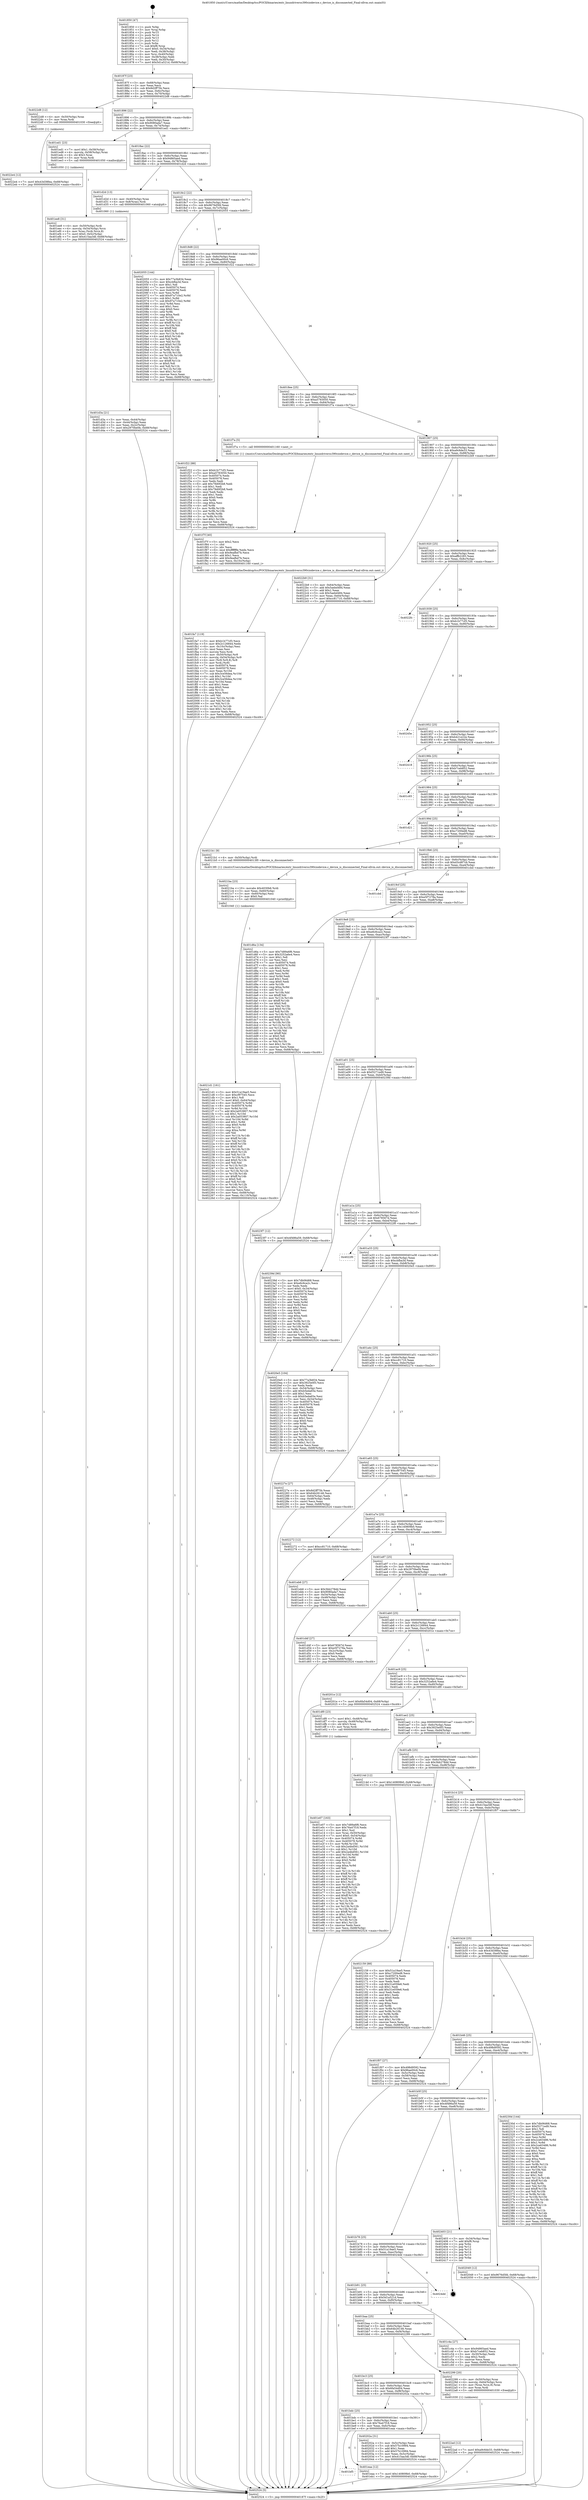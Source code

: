 digraph "0x401850" {
  label = "0x401850 (/mnt/c/Users/mathe/Desktop/tcc/POCII/binaries/extr_linuxdriverss390ciodevice.c_device_is_disconnected_Final-ollvm.out::main(0))"
  labelloc = "t"
  node[shape=record]

  Entry [label="",width=0.3,height=0.3,shape=circle,fillcolor=black,style=filled]
  "0x40187f" [label="{
     0x40187f [23]\l
     | [instrs]\l
     &nbsp;&nbsp;0x40187f \<+3\>: mov -0x68(%rbp),%eax\l
     &nbsp;&nbsp;0x401882 \<+2\>: mov %eax,%ecx\l
     &nbsp;&nbsp;0x401884 \<+6\>: sub $0x8d2ff75b,%ecx\l
     &nbsp;&nbsp;0x40188a \<+3\>: mov %eax,-0x6c(%rbp)\l
     &nbsp;&nbsp;0x40188d \<+3\>: mov %ecx,-0x70(%rbp)\l
     &nbsp;&nbsp;0x401890 \<+6\>: je 00000000004022d8 \<main+0xa88\>\l
  }"]
  "0x4022d8" [label="{
     0x4022d8 [12]\l
     | [instrs]\l
     &nbsp;&nbsp;0x4022d8 \<+4\>: mov -0x50(%rbp),%rax\l
     &nbsp;&nbsp;0x4022dc \<+3\>: mov %rax,%rdi\l
     &nbsp;&nbsp;0x4022df \<+5\>: call 0000000000401030 \<free@plt\>\l
     | [calls]\l
     &nbsp;&nbsp;0x401030 \{1\} (unknown)\l
  }"]
  "0x401896" [label="{
     0x401896 [22]\l
     | [instrs]\l
     &nbsp;&nbsp;0x401896 \<+5\>: jmp 000000000040189b \<main+0x4b\>\l
     &nbsp;&nbsp;0x40189b \<+3\>: mov -0x6c(%rbp),%eax\l
     &nbsp;&nbsp;0x40189e \<+5\>: sub $0x9080ada7,%eax\l
     &nbsp;&nbsp;0x4018a3 \<+3\>: mov %eax,-0x74(%rbp)\l
     &nbsp;&nbsp;0x4018a6 \<+6\>: je 0000000000401ed1 \<main+0x681\>\l
  }"]
  Exit [label="",width=0.3,height=0.3,shape=circle,fillcolor=black,style=filled,peripheries=2]
  "0x401ed1" [label="{
     0x401ed1 [23]\l
     | [instrs]\l
     &nbsp;&nbsp;0x401ed1 \<+7\>: movl $0x1,-0x58(%rbp)\l
     &nbsp;&nbsp;0x401ed8 \<+4\>: movslq -0x58(%rbp),%rax\l
     &nbsp;&nbsp;0x401edc \<+4\>: shl $0x3,%rax\l
     &nbsp;&nbsp;0x401ee0 \<+3\>: mov %rax,%rdi\l
     &nbsp;&nbsp;0x401ee3 \<+5\>: call 0000000000401050 \<malloc@plt\>\l
     | [calls]\l
     &nbsp;&nbsp;0x401050 \{1\} (unknown)\l
  }"]
  "0x4018ac" [label="{
     0x4018ac [22]\l
     | [instrs]\l
     &nbsp;&nbsp;0x4018ac \<+5\>: jmp 00000000004018b1 \<main+0x61\>\l
     &nbsp;&nbsp;0x4018b1 \<+3\>: mov -0x6c(%rbp),%eax\l
     &nbsp;&nbsp;0x4018b4 \<+5\>: sub $0x94865aed,%eax\l
     &nbsp;&nbsp;0x4018b9 \<+3\>: mov %eax,-0x78(%rbp)\l
     &nbsp;&nbsp;0x4018bc \<+6\>: je 0000000000401d2d \<main+0x4dd\>\l
  }"]
  "0x4022e4" [label="{
     0x4022e4 [12]\l
     | [instrs]\l
     &nbsp;&nbsp;0x4022e4 \<+7\>: movl $0x43d38fea,-0x68(%rbp)\l
     &nbsp;&nbsp;0x4022eb \<+5\>: jmp 0000000000402524 \<main+0xcd4\>\l
  }"]
  "0x401d2d" [label="{
     0x401d2d [13]\l
     | [instrs]\l
     &nbsp;&nbsp;0x401d2d \<+4\>: mov -0x40(%rbp),%rax\l
     &nbsp;&nbsp;0x401d31 \<+4\>: mov 0x8(%rax),%rdi\l
     &nbsp;&nbsp;0x401d35 \<+5\>: call 0000000000401060 \<atoi@plt\>\l
     | [calls]\l
     &nbsp;&nbsp;0x401060 \{1\} (unknown)\l
  }"]
  "0x4018c2" [label="{
     0x4018c2 [22]\l
     | [instrs]\l
     &nbsp;&nbsp;0x4018c2 \<+5\>: jmp 00000000004018c7 \<main+0x77\>\l
     &nbsp;&nbsp;0x4018c7 \<+3\>: mov -0x6c(%rbp),%eax\l
     &nbsp;&nbsp;0x4018ca \<+5\>: sub $0x9676d5fd,%eax\l
     &nbsp;&nbsp;0x4018cf \<+3\>: mov %eax,-0x7c(%rbp)\l
     &nbsp;&nbsp;0x4018d2 \<+6\>: je 0000000000402055 \<main+0x805\>\l
  }"]
  "0x4022ad" [label="{
     0x4022ad [12]\l
     | [instrs]\l
     &nbsp;&nbsp;0x4022ad \<+7\>: movl $0xa9c6de33,-0x68(%rbp)\l
     &nbsp;&nbsp;0x4022b4 \<+5\>: jmp 0000000000402524 \<main+0xcd4\>\l
  }"]
  "0x402055" [label="{
     0x402055 [144]\l
     | [instrs]\l
     &nbsp;&nbsp;0x402055 \<+5\>: mov $0x77a3b834,%eax\l
     &nbsp;&nbsp;0x40205a \<+5\>: mov $0xcbfba3d,%ecx\l
     &nbsp;&nbsp;0x40205f \<+2\>: mov $0x1,%dl\l
     &nbsp;&nbsp;0x402061 \<+7\>: mov 0x405074,%esi\l
     &nbsp;&nbsp;0x402068 \<+7\>: mov 0x405078,%edi\l
     &nbsp;&nbsp;0x40206f \<+3\>: mov %esi,%r8d\l
     &nbsp;&nbsp;0x402072 \<+7\>: add $0x97a710e2,%r8d\l
     &nbsp;&nbsp;0x402079 \<+4\>: sub $0x1,%r8d\l
     &nbsp;&nbsp;0x40207d \<+7\>: sub $0x97a710e2,%r8d\l
     &nbsp;&nbsp;0x402084 \<+4\>: imul %r8d,%esi\l
     &nbsp;&nbsp;0x402088 \<+3\>: and $0x1,%esi\l
     &nbsp;&nbsp;0x40208b \<+3\>: cmp $0x0,%esi\l
     &nbsp;&nbsp;0x40208e \<+4\>: sete %r9b\l
     &nbsp;&nbsp;0x402092 \<+3\>: cmp $0xa,%edi\l
     &nbsp;&nbsp;0x402095 \<+4\>: setl %r10b\l
     &nbsp;&nbsp;0x402099 \<+3\>: mov %r9b,%r11b\l
     &nbsp;&nbsp;0x40209c \<+4\>: xor $0xff,%r11b\l
     &nbsp;&nbsp;0x4020a0 \<+3\>: mov %r10b,%bl\l
     &nbsp;&nbsp;0x4020a3 \<+3\>: xor $0xff,%bl\l
     &nbsp;&nbsp;0x4020a6 \<+3\>: xor $0x0,%dl\l
     &nbsp;&nbsp;0x4020a9 \<+3\>: mov %r11b,%r14b\l
     &nbsp;&nbsp;0x4020ac \<+4\>: and $0x0,%r14b\l
     &nbsp;&nbsp;0x4020b0 \<+3\>: and %dl,%r9b\l
     &nbsp;&nbsp;0x4020b3 \<+3\>: mov %bl,%r15b\l
     &nbsp;&nbsp;0x4020b6 \<+4\>: and $0x0,%r15b\l
     &nbsp;&nbsp;0x4020ba \<+3\>: and %dl,%r10b\l
     &nbsp;&nbsp;0x4020bd \<+3\>: or %r9b,%r14b\l
     &nbsp;&nbsp;0x4020c0 \<+3\>: or %r10b,%r15b\l
     &nbsp;&nbsp;0x4020c3 \<+3\>: xor %r15b,%r14b\l
     &nbsp;&nbsp;0x4020c6 \<+3\>: or %bl,%r11b\l
     &nbsp;&nbsp;0x4020c9 \<+4\>: xor $0xff,%r11b\l
     &nbsp;&nbsp;0x4020cd \<+3\>: or $0x0,%dl\l
     &nbsp;&nbsp;0x4020d0 \<+3\>: and %dl,%r11b\l
     &nbsp;&nbsp;0x4020d3 \<+3\>: or %r11b,%r14b\l
     &nbsp;&nbsp;0x4020d6 \<+4\>: test $0x1,%r14b\l
     &nbsp;&nbsp;0x4020da \<+3\>: cmovne %ecx,%eax\l
     &nbsp;&nbsp;0x4020dd \<+3\>: mov %eax,-0x68(%rbp)\l
     &nbsp;&nbsp;0x4020e0 \<+5\>: jmp 0000000000402524 \<main+0xcd4\>\l
  }"]
  "0x4018d8" [label="{
     0x4018d8 [22]\l
     | [instrs]\l
     &nbsp;&nbsp;0x4018d8 \<+5\>: jmp 00000000004018dd \<main+0x8d\>\l
     &nbsp;&nbsp;0x4018dd \<+3\>: mov -0x6c(%rbp),%eax\l
     &nbsp;&nbsp;0x4018e0 \<+5\>: sub $0x96ae00c6,%eax\l
     &nbsp;&nbsp;0x4018e5 \<+3\>: mov %eax,-0x80(%rbp)\l
     &nbsp;&nbsp;0x4018e8 \<+6\>: je 0000000000401f22 \<main+0x6d2\>\l
  }"]
  "0x4021d1" [label="{
     0x4021d1 [161]\l
     | [instrs]\l
     &nbsp;&nbsp;0x4021d1 \<+5\>: mov $0x51a19ae5,%esi\l
     &nbsp;&nbsp;0x4021d6 \<+5\>: mov $0xcf97545,%ecx\l
     &nbsp;&nbsp;0x4021db \<+2\>: mov $0x1,%dl\l
     &nbsp;&nbsp;0x4021dd \<+7\>: movl $0x0,-0x64(%rbp)\l
     &nbsp;&nbsp;0x4021e4 \<+8\>: mov 0x405074,%r8d\l
     &nbsp;&nbsp;0x4021ec \<+8\>: mov 0x405078,%r9d\l
     &nbsp;&nbsp;0x4021f4 \<+3\>: mov %r8d,%r10d\l
     &nbsp;&nbsp;0x4021f7 \<+7\>: add $0x2a053807,%r10d\l
     &nbsp;&nbsp;0x4021fe \<+4\>: sub $0x1,%r10d\l
     &nbsp;&nbsp;0x402202 \<+7\>: sub $0x2a053807,%r10d\l
     &nbsp;&nbsp;0x402209 \<+4\>: imul %r10d,%r8d\l
     &nbsp;&nbsp;0x40220d \<+4\>: and $0x1,%r8d\l
     &nbsp;&nbsp;0x402211 \<+4\>: cmp $0x0,%r8d\l
     &nbsp;&nbsp;0x402215 \<+4\>: sete %r11b\l
     &nbsp;&nbsp;0x402219 \<+4\>: cmp $0xa,%r9d\l
     &nbsp;&nbsp;0x40221d \<+3\>: setl %bl\l
     &nbsp;&nbsp;0x402220 \<+3\>: mov %r11b,%r14b\l
     &nbsp;&nbsp;0x402223 \<+4\>: xor $0xff,%r14b\l
     &nbsp;&nbsp;0x402227 \<+3\>: mov %bl,%r15b\l
     &nbsp;&nbsp;0x40222a \<+4\>: xor $0xff,%r15b\l
     &nbsp;&nbsp;0x40222e \<+3\>: xor $0x0,%dl\l
     &nbsp;&nbsp;0x402231 \<+3\>: mov %r14b,%r12b\l
     &nbsp;&nbsp;0x402234 \<+4\>: and $0x0,%r12b\l
     &nbsp;&nbsp;0x402238 \<+3\>: and %dl,%r11b\l
     &nbsp;&nbsp;0x40223b \<+3\>: mov %r15b,%r13b\l
     &nbsp;&nbsp;0x40223e \<+4\>: and $0x0,%r13b\l
     &nbsp;&nbsp;0x402242 \<+2\>: and %dl,%bl\l
     &nbsp;&nbsp;0x402244 \<+3\>: or %r11b,%r12b\l
     &nbsp;&nbsp;0x402247 \<+3\>: or %bl,%r13b\l
     &nbsp;&nbsp;0x40224a \<+3\>: xor %r13b,%r12b\l
     &nbsp;&nbsp;0x40224d \<+3\>: or %r15b,%r14b\l
     &nbsp;&nbsp;0x402250 \<+4\>: xor $0xff,%r14b\l
     &nbsp;&nbsp;0x402254 \<+3\>: or $0x0,%dl\l
     &nbsp;&nbsp;0x402257 \<+3\>: and %dl,%r14b\l
     &nbsp;&nbsp;0x40225a \<+3\>: or %r14b,%r12b\l
     &nbsp;&nbsp;0x40225d \<+4\>: test $0x1,%r12b\l
     &nbsp;&nbsp;0x402261 \<+3\>: cmovne %ecx,%esi\l
     &nbsp;&nbsp;0x402264 \<+3\>: mov %esi,-0x68(%rbp)\l
     &nbsp;&nbsp;0x402267 \<+6\>: mov %eax,-0x110(%rbp)\l
     &nbsp;&nbsp;0x40226d \<+5\>: jmp 0000000000402524 \<main+0xcd4\>\l
  }"]
  "0x401f22" [label="{
     0x401f22 [88]\l
     | [instrs]\l
     &nbsp;&nbsp;0x401f22 \<+5\>: mov $0xb1b77cf3,%eax\l
     &nbsp;&nbsp;0x401f27 \<+5\>: mov $0xa5783050,%ecx\l
     &nbsp;&nbsp;0x401f2c \<+7\>: mov 0x405074,%edx\l
     &nbsp;&nbsp;0x401f33 \<+7\>: mov 0x405078,%esi\l
     &nbsp;&nbsp;0x401f3a \<+2\>: mov %edx,%edi\l
     &nbsp;&nbsp;0x401f3c \<+6\>: add $0x79d0f2b8,%edi\l
     &nbsp;&nbsp;0x401f42 \<+3\>: sub $0x1,%edi\l
     &nbsp;&nbsp;0x401f45 \<+6\>: sub $0x79d0f2b8,%edi\l
     &nbsp;&nbsp;0x401f4b \<+3\>: imul %edi,%edx\l
     &nbsp;&nbsp;0x401f4e \<+3\>: and $0x1,%edx\l
     &nbsp;&nbsp;0x401f51 \<+3\>: cmp $0x0,%edx\l
     &nbsp;&nbsp;0x401f54 \<+4\>: sete %r8b\l
     &nbsp;&nbsp;0x401f58 \<+3\>: cmp $0xa,%esi\l
     &nbsp;&nbsp;0x401f5b \<+4\>: setl %r9b\l
     &nbsp;&nbsp;0x401f5f \<+3\>: mov %r8b,%r10b\l
     &nbsp;&nbsp;0x401f62 \<+3\>: and %r9b,%r10b\l
     &nbsp;&nbsp;0x401f65 \<+3\>: xor %r9b,%r8b\l
     &nbsp;&nbsp;0x401f68 \<+3\>: or %r8b,%r10b\l
     &nbsp;&nbsp;0x401f6b \<+4\>: test $0x1,%r10b\l
     &nbsp;&nbsp;0x401f6f \<+3\>: cmovne %ecx,%eax\l
     &nbsp;&nbsp;0x401f72 \<+3\>: mov %eax,-0x68(%rbp)\l
     &nbsp;&nbsp;0x401f75 \<+5\>: jmp 0000000000402524 \<main+0xcd4\>\l
  }"]
  "0x4018ee" [label="{
     0x4018ee [25]\l
     | [instrs]\l
     &nbsp;&nbsp;0x4018ee \<+5\>: jmp 00000000004018f3 \<main+0xa3\>\l
     &nbsp;&nbsp;0x4018f3 \<+3\>: mov -0x6c(%rbp),%eax\l
     &nbsp;&nbsp;0x4018f6 \<+5\>: sub $0xa5783050,%eax\l
     &nbsp;&nbsp;0x4018fb \<+6\>: mov %eax,-0x84(%rbp)\l
     &nbsp;&nbsp;0x401901 \<+6\>: je 0000000000401f7a \<main+0x72a\>\l
  }"]
  "0x4021ba" [label="{
     0x4021ba [23]\l
     | [instrs]\l
     &nbsp;&nbsp;0x4021ba \<+10\>: movabs $0x4030b6,%rdi\l
     &nbsp;&nbsp;0x4021c4 \<+3\>: mov %eax,-0x60(%rbp)\l
     &nbsp;&nbsp;0x4021c7 \<+3\>: mov -0x60(%rbp),%esi\l
     &nbsp;&nbsp;0x4021ca \<+2\>: mov $0x0,%al\l
     &nbsp;&nbsp;0x4021cc \<+5\>: call 0000000000401040 \<printf@plt\>\l
     | [calls]\l
     &nbsp;&nbsp;0x401040 \{1\} (unknown)\l
  }"]
  "0x401f7a" [label="{
     0x401f7a [5]\l
     | [instrs]\l
     &nbsp;&nbsp;0x401f7a \<+5\>: call 0000000000401160 \<next_i\>\l
     | [calls]\l
     &nbsp;&nbsp;0x401160 \{1\} (/mnt/c/Users/mathe/Desktop/tcc/POCII/binaries/extr_linuxdriverss390ciodevice.c_device_is_disconnected_Final-ollvm.out::next_i)\l
  }"]
  "0x401907" [label="{
     0x401907 [25]\l
     | [instrs]\l
     &nbsp;&nbsp;0x401907 \<+5\>: jmp 000000000040190c \<main+0xbc\>\l
     &nbsp;&nbsp;0x40190c \<+3\>: mov -0x6c(%rbp),%eax\l
     &nbsp;&nbsp;0x40190f \<+5\>: sub $0xa9c6de33,%eax\l
     &nbsp;&nbsp;0x401914 \<+6\>: mov %eax,-0x88(%rbp)\l
     &nbsp;&nbsp;0x40191a \<+6\>: je 00000000004022b9 \<main+0xa69\>\l
  }"]
  "0x401fa7" [label="{
     0x401fa7 [119]\l
     | [instrs]\l
     &nbsp;&nbsp;0x401fa7 \<+5\>: mov $0xb1b77cf3,%ecx\l
     &nbsp;&nbsp;0x401fac \<+5\>: mov $0x2c126844,%edx\l
     &nbsp;&nbsp;0x401fb1 \<+6\>: mov -0x10c(%rbp),%esi\l
     &nbsp;&nbsp;0x401fb7 \<+3\>: imul %eax,%esi\l
     &nbsp;&nbsp;0x401fba \<+3\>: movslq %esi,%rdi\l
     &nbsp;&nbsp;0x401fbd \<+4\>: mov -0x50(%rbp),%r8\l
     &nbsp;&nbsp;0x401fc1 \<+4\>: movslq -0x54(%rbp),%r9\l
     &nbsp;&nbsp;0x401fc5 \<+4\>: mov (%r8,%r9,8),%r8\l
     &nbsp;&nbsp;0x401fc9 \<+3\>: mov %rdi,(%r8)\l
     &nbsp;&nbsp;0x401fcc \<+7\>: mov 0x405074,%eax\l
     &nbsp;&nbsp;0x401fd3 \<+7\>: mov 0x405078,%esi\l
     &nbsp;&nbsp;0x401fda \<+3\>: mov %eax,%r10d\l
     &nbsp;&nbsp;0x401fdd \<+7\>: sub $0x3ce56dea,%r10d\l
     &nbsp;&nbsp;0x401fe4 \<+4\>: sub $0x1,%r10d\l
     &nbsp;&nbsp;0x401fe8 \<+7\>: add $0x3ce56dea,%r10d\l
     &nbsp;&nbsp;0x401fef \<+4\>: imul %r10d,%eax\l
     &nbsp;&nbsp;0x401ff3 \<+3\>: and $0x1,%eax\l
     &nbsp;&nbsp;0x401ff6 \<+3\>: cmp $0x0,%eax\l
     &nbsp;&nbsp;0x401ff9 \<+4\>: sete %r11b\l
     &nbsp;&nbsp;0x401ffd \<+3\>: cmp $0xa,%esi\l
     &nbsp;&nbsp;0x402000 \<+3\>: setl %bl\l
     &nbsp;&nbsp;0x402003 \<+3\>: mov %r11b,%r14b\l
     &nbsp;&nbsp;0x402006 \<+3\>: and %bl,%r14b\l
     &nbsp;&nbsp;0x402009 \<+3\>: xor %bl,%r11b\l
     &nbsp;&nbsp;0x40200c \<+3\>: or %r11b,%r14b\l
     &nbsp;&nbsp;0x40200f \<+4\>: test $0x1,%r14b\l
     &nbsp;&nbsp;0x402013 \<+3\>: cmovne %edx,%ecx\l
     &nbsp;&nbsp;0x402016 \<+3\>: mov %ecx,-0x68(%rbp)\l
     &nbsp;&nbsp;0x402019 \<+5\>: jmp 0000000000402524 \<main+0xcd4\>\l
  }"]
  "0x4022b9" [label="{
     0x4022b9 [31]\l
     | [instrs]\l
     &nbsp;&nbsp;0x4022b9 \<+3\>: mov -0x64(%rbp),%eax\l
     &nbsp;&nbsp;0x4022bc \<+5\>: add $0x5aebd484,%eax\l
     &nbsp;&nbsp;0x4022c1 \<+3\>: add $0x1,%eax\l
     &nbsp;&nbsp;0x4022c4 \<+5\>: sub $0x5aebd484,%eax\l
     &nbsp;&nbsp;0x4022c9 \<+3\>: mov %eax,-0x64(%rbp)\l
     &nbsp;&nbsp;0x4022cc \<+7\>: movl $0xcc81710,-0x68(%rbp)\l
     &nbsp;&nbsp;0x4022d3 \<+5\>: jmp 0000000000402524 \<main+0xcd4\>\l
  }"]
  "0x401920" [label="{
     0x401920 [25]\l
     | [instrs]\l
     &nbsp;&nbsp;0x401920 \<+5\>: jmp 0000000000401925 \<main+0xd5\>\l
     &nbsp;&nbsp;0x401925 \<+3\>: mov -0x6c(%rbp),%eax\l
     &nbsp;&nbsp;0x401928 \<+5\>: sub $0xaffb2283,%eax\l
     &nbsp;&nbsp;0x40192d \<+6\>: mov %eax,-0x8c(%rbp)\l
     &nbsp;&nbsp;0x401933 \<+6\>: je 00000000004022fc \<main+0xaac\>\l
  }"]
  "0x401f7f" [label="{
     0x401f7f [40]\l
     | [instrs]\l
     &nbsp;&nbsp;0x401f7f \<+5\>: mov $0x2,%ecx\l
     &nbsp;&nbsp;0x401f84 \<+1\>: cltd\l
     &nbsp;&nbsp;0x401f85 \<+2\>: idiv %ecx\l
     &nbsp;&nbsp;0x401f87 \<+6\>: imul $0xfffffffe,%edx,%ecx\l
     &nbsp;&nbsp;0x401f8d \<+6\>: sub $0x9eafbd7b,%ecx\l
     &nbsp;&nbsp;0x401f93 \<+3\>: add $0x1,%ecx\l
     &nbsp;&nbsp;0x401f96 \<+6\>: add $0x9eafbd7b,%ecx\l
     &nbsp;&nbsp;0x401f9c \<+6\>: mov %ecx,-0x10c(%rbp)\l
     &nbsp;&nbsp;0x401fa2 \<+5\>: call 0000000000401160 \<next_i\>\l
     | [calls]\l
     &nbsp;&nbsp;0x401160 \{1\} (/mnt/c/Users/mathe/Desktop/tcc/POCII/binaries/extr_linuxdriverss390ciodevice.c_device_is_disconnected_Final-ollvm.out::next_i)\l
  }"]
  "0x4022fc" [label="{
     0x4022fc\l
  }", style=dashed]
  "0x401939" [label="{
     0x401939 [25]\l
     | [instrs]\l
     &nbsp;&nbsp;0x401939 \<+5\>: jmp 000000000040193e \<main+0xee\>\l
     &nbsp;&nbsp;0x40193e \<+3\>: mov -0x6c(%rbp),%eax\l
     &nbsp;&nbsp;0x401941 \<+5\>: sub $0xb1b77cf3,%eax\l
     &nbsp;&nbsp;0x401946 \<+6\>: mov %eax,-0x90(%rbp)\l
     &nbsp;&nbsp;0x40194c \<+6\>: je 000000000040245e \<main+0xc0e\>\l
  }"]
  "0x401ee8" [label="{
     0x401ee8 [31]\l
     | [instrs]\l
     &nbsp;&nbsp;0x401ee8 \<+4\>: mov -0x50(%rbp),%rdi\l
     &nbsp;&nbsp;0x401eec \<+4\>: movslq -0x54(%rbp),%rcx\l
     &nbsp;&nbsp;0x401ef0 \<+4\>: mov %rax,(%rdi,%rcx,8)\l
     &nbsp;&nbsp;0x401ef4 \<+7\>: movl $0x0,-0x5c(%rbp)\l
     &nbsp;&nbsp;0x401efb \<+7\>: movl $0x415aa3df,-0x68(%rbp)\l
     &nbsp;&nbsp;0x401f02 \<+5\>: jmp 0000000000402524 \<main+0xcd4\>\l
  }"]
  "0x40245e" [label="{
     0x40245e\l
  }", style=dashed]
  "0x401952" [label="{
     0x401952 [25]\l
     | [instrs]\l
     &nbsp;&nbsp;0x401952 \<+5\>: jmp 0000000000401957 \<main+0x107\>\l
     &nbsp;&nbsp;0x401957 \<+3\>: mov -0x6c(%rbp),%eax\l
     &nbsp;&nbsp;0x40195a \<+5\>: sub $0xb421e22e,%eax\l
     &nbsp;&nbsp;0x40195f \<+6\>: mov %eax,-0x94(%rbp)\l
     &nbsp;&nbsp;0x401965 \<+6\>: je 0000000000402418 \<main+0xbc8\>\l
  }"]
  "0x401bf5" [label="{
     0x401bf5\l
  }", style=dashed]
  "0x402418" [label="{
     0x402418\l
  }", style=dashed]
  "0x40196b" [label="{
     0x40196b [25]\l
     | [instrs]\l
     &nbsp;&nbsp;0x40196b \<+5\>: jmp 0000000000401970 \<main+0x120\>\l
     &nbsp;&nbsp;0x401970 \<+3\>: mov -0x6c(%rbp),%eax\l
     &nbsp;&nbsp;0x401973 \<+5\>: sub $0xb7ceb852,%eax\l
     &nbsp;&nbsp;0x401978 \<+6\>: mov %eax,-0x98(%rbp)\l
     &nbsp;&nbsp;0x40197e \<+6\>: je 0000000000401c65 \<main+0x415\>\l
  }"]
  "0x401eaa" [label="{
     0x401eaa [12]\l
     | [instrs]\l
     &nbsp;&nbsp;0x401eaa \<+7\>: movl $0x140809b0,-0x68(%rbp)\l
     &nbsp;&nbsp;0x401eb1 \<+5\>: jmp 0000000000402524 \<main+0xcd4\>\l
  }"]
  "0x401c65" [label="{
     0x401c65\l
  }", style=dashed]
  "0x401984" [label="{
     0x401984 [25]\l
     | [instrs]\l
     &nbsp;&nbsp;0x401984 \<+5\>: jmp 0000000000401989 \<main+0x139\>\l
     &nbsp;&nbsp;0x401989 \<+3\>: mov -0x6c(%rbp),%eax\l
     &nbsp;&nbsp;0x40198c \<+5\>: sub $0xc3c5ae73,%eax\l
     &nbsp;&nbsp;0x401991 \<+6\>: mov %eax,-0x9c(%rbp)\l
     &nbsp;&nbsp;0x401997 \<+6\>: je 0000000000401d21 \<main+0x4d1\>\l
  }"]
  "0x401bdc" [label="{
     0x401bdc [25]\l
     | [instrs]\l
     &nbsp;&nbsp;0x401bdc \<+5\>: jmp 0000000000401be1 \<main+0x391\>\l
     &nbsp;&nbsp;0x401be1 \<+3\>: mov -0x6c(%rbp),%eax\l
     &nbsp;&nbsp;0x401be4 \<+5\>: sub $0x76a47f18,%eax\l
     &nbsp;&nbsp;0x401be9 \<+6\>: mov %eax,-0xfc(%rbp)\l
     &nbsp;&nbsp;0x401bef \<+6\>: je 0000000000401eaa \<main+0x65a\>\l
  }"]
  "0x401d21" [label="{
     0x401d21\l
  }", style=dashed]
  "0x40199d" [label="{
     0x40199d [25]\l
     | [instrs]\l
     &nbsp;&nbsp;0x40199d \<+5\>: jmp 00000000004019a2 \<main+0x152\>\l
     &nbsp;&nbsp;0x4019a2 \<+3\>: mov -0x6c(%rbp),%eax\l
     &nbsp;&nbsp;0x4019a5 \<+5\>: sub $0xc7200ed8,%eax\l
     &nbsp;&nbsp;0x4019aa \<+6\>: mov %eax,-0xa0(%rbp)\l
     &nbsp;&nbsp;0x4019b0 \<+6\>: je 00000000004021b1 \<main+0x961\>\l
  }"]
  "0x40202a" [label="{
     0x40202a [31]\l
     | [instrs]\l
     &nbsp;&nbsp;0x40202a \<+3\>: mov -0x5c(%rbp),%eax\l
     &nbsp;&nbsp;0x40202d \<+5\>: sub $0x57b10994,%eax\l
     &nbsp;&nbsp;0x402032 \<+3\>: add $0x1,%eax\l
     &nbsp;&nbsp;0x402035 \<+5\>: add $0x57b10994,%eax\l
     &nbsp;&nbsp;0x40203a \<+3\>: mov %eax,-0x5c(%rbp)\l
     &nbsp;&nbsp;0x40203d \<+7\>: movl $0x415aa3df,-0x68(%rbp)\l
     &nbsp;&nbsp;0x402044 \<+5\>: jmp 0000000000402524 \<main+0xcd4\>\l
  }"]
  "0x4021b1" [label="{
     0x4021b1 [9]\l
     | [instrs]\l
     &nbsp;&nbsp;0x4021b1 \<+4\>: mov -0x50(%rbp),%rdi\l
     &nbsp;&nbsp;0x4021b5 \<+5\>: call 00000000004013f0 \<device_is_disconnected\>\l
     | [calls]\l
     &nbsp;&nbsp;0x4013f0 \{1\} (/mnt/c/Users/mathe/Desktop/tcc/POCII/binaries/extr_linuxdriverss390ciodevice.c_device_is_disconnected_Final-ollvm.out::device_is_disconnected)\l
  }"]
  "0x4019b6" [label="{
     0x4019b6 [25]\l
     | [instrs]\l
     &nbsp;&nbsp;0x4019b6 \<+5\>: jmp 00000000004019bb \<main+0x16b\>\l
     &nbsp;&nbsp;0x4019bb \<+3\>: mov -0x6c(%rbp),%eax\l
     &nbsp;&nbsp;0x4019be \<+5\>: sub $0xd3cd87cb,%eax\l
     &nbsp;&nbsp;0x4019c3 \<+6\>: mov %eax,-0xa4(%rbp)\l
     &nbsp;&nbsp;0x4019c9 \<+6\>: je 0000000000401cbd \<main+0x46d\>\l
  }"]
  "0x401bc3" [label="{
     0x401bc3 [25]\l
     | [instrs]\l
     &nbsp;&nbsp;0x401bc3 \<+5\>: jmp 0000000000401bc8 \<main+0x378\>\l
     &nbsp;&nbsp;0x401bc8 \<+3\>: mov -0x6c(%rbp),%eax\l
     &nbsp;&nbsp;0x401bcb \<+5\>: sub $0x6fa54d04,%eax\l
     &nbsp;&nbsp;0x401bd0 \<+6\>: mov %eax,-0xf8(%rbp)\l
     &nbsp;&nbsp;0x401bd6 \<+6\>: je 000000000040202a \<main+0x7da\>\l
  }"]
  "0x401cbd" [label="{
     0x401cbd\l
  }", style=dashed]
  "0x4019cf" [label="{
     0x4019cf [25]\l
     | [instrs]\l
     &nbsp;&nbsp;0x4019cf \<+5\>: jmp 00000000004019d4 \<main+0x184\>\l
     &nbsp;&nbsp;0x4019d4 \<+3\>: mov -0x6c(%rbp),%eax\l
     &nbsp;&nbsp;0x4019d7 \<+5\>: sub $0xe5f7278a,%eax\l
     &nbsp;&nbsp;0x4019dc \<+6\>: mov %eax,-0xa8(%rbp)\l
     &nbsp;&nbsp;0x4019e2 \<+6\>: je 0000000000401d6a \<main+0x51a\>\l
  }"]
  "0x402299" [label="{
     0x402299 [20]\l
     | [instrs]\l
     &nbsp;&nbsp;0x402299 \<+4\>: mov -0x50(%rbp),%rax\l
     &nbsp;&nbsp;0x40229d \<+4\>: movslq -0x64(%rbp),%rcx\l
     &nbsp;&nbsp;0x4022a1 \<+4\>: mov (%rax,%rcx,8),%rax\l
     &nbsp;&nbsp;0x4022a5 \<+3\>: mov %rax,%rdi\l
     &nbsp;&nbsp;0x4022a8 \<+5\>: call 0000000000401030 \<free@plt\>\l
     | [calls]\l
     &nbsp;&nbsp;0x401030 \{1\} (unknown)\l
  }"]
  "0x401d6a" [label="{
     0x401d6a [134]\l
     | [instrs]\l
     &nbsp;&nbsp;0x401d6a \<+5\>: mov $0x7d89a6f6,%eax\l
     &nbsp;&nbsp;0x401d6f \<+5\>: mov $0x3252a6e4,%ecx\l
     &nbsp;&nbsp;0x401d74 \<+2\>: mov $0x1,%dl\l
     &nbsp;&nbsp;0x401d76 \<+2\>: xor %esi,%esi\l
     &nbsp;&nbsp;0x401d78 \<+7\>: mov 0x405074,%edi\l
     &nbsp;&nbsp;0x401d7f \<+8\>: mov 0x405078,%r8d\l
     &nbsp;&nbsp;0x401d87 \<+3\>: sub $0x1,%esi\l
     &nbsp;&nbsp;0x401d8a \<+3\>: mov %edi,%r9d\l
     &nbsp;&nbsp;0x401d8d \<+3\>: add %esi,%r9d\l
     &nbsp;&nbsp;0x401d90 \<+4\>: imul %r9d,%edi\l
     &nbsp;&nbsp;0x401d94 \<+3\>: and $0x1,%edi\l
     &nbsp;&nbsp;0x401d97 \<+3\>: cmp $0x0,%edi\l
     &nbsp;&nbsp;0x401d9a \<+4\>: sete %r10b\l
     &nbsp;&nbsp;0x401d9e \<+4\>: cmp $0xa,%r8d\l
     &nbsp;&nbsp;0x401da2 \<+4\>: setl %r11b\l
     &nbsp;&nbsp;0x401da6 \<+3\>: mov %r10b,%bl\l
     &nbsp;&nbsp;0x401da9 \<+3\>: xor $0xff,%bl\l
     &nbsp;&nbsp;0x401dac \<+3\>: mov %r11b,%r14b\l
     &nbsp;&nbsp;0x401daf \<+4\>: xor $0xff,%r14b\l
     &nbsp;&nbsp;0x401db3 \<+3\>: xor $0x0,%dl\l
     &nbsp;&nbsp;0x401db6 \<+3\>: mov %bl,%r15b\l
     &nbsp;&nbsp;0x401db9 \<+4\>: and $0x0,%r15b\l
     &nbsp;&nbsp;0x401dbd \<+3\>: and %dl,%r10b\l
     &nbsp;&nbsp;0x401dc0 \<+3\>: mov %r14b,%r12b\l
     &nbsp;&nbsp;0x401dc3 \<+4\>: and $0x0,%r12b\l
     &nbsp;&nbsp;0x401dc7 \<+3\>: and %dl,%r11b\l
     &nbsp;&nbsp;0x401dca \<+3\>: or %r10b,%r15b\l
     &nbsp;&nbsp;0x401dcd \<+3\>: or %r11b,%r12b\l
     &nbsp;&nbsp;0x401dd0 \<+3\>: xor %r12b,%r15b\l
     &nbsp;&nbsp;0x401dd3 \<+3\>: or %r14b,%bl\l
     &nbsp;&nbsp;0x401dd6 \<+3\>: xor $0xff,%bl\l
     &nbsp;&nbsp;0x401dd9 \<+3\>: or $0x0,%dl\l
     &nbsp;&nbsp;0x401ddc \<+2\>: and %dl,%bl\l
     &nbsp;&nbsp;0x401dde \<+3\>: or %bl,%r15b\l
     &nbsp;&nbsp;0x401de1 \<+4\>: test $0x1,%r15b\l
     &nbsp;&nbsp;0x401de5 \<+3\>: cmovne %ecx,%eax\l
     &nbsp;&nbsp;0x401de8 \<+3\>: mov %eax,-0x68(%rbp)\l
     &nbsp;&nbsp;0x401deb \<+5\>: jmp 0000000000402524 \<main+0xcd4\>\l
  }"]
  "0x4019e8" [label="{
     0x4019e8 [25]\l
     | [instrs]\l
     &nbsp;&nbsp;0x4019e8 \<+5\>: jmp 00000000004019ed \<main+0x19d\>\l
     &nbsp;&nbsp;0x4019ed \<+3\>: mov -0x6c(%rbp),%eax\l
     &nbsp;&nbsp;0x4019f0 \<+5\>: sub $0xe6c6ca2c,%eax\l
     &nbsp;&nbsp;0x4019f5 \<+6\>: mov %eax,-0xac(%rbp)\l
     &nbsp;&nbsp;0x4019fb \<+6\>: je 00000000004023f7 \<main+0xba7\>\l
  }"]
  "0x401e07" [label="{
     0x401e07 [163]\l
     | [instrs]\l
     &nbsp;&nbsp;0x401e07 \<+5\>: mov $0x7d89a6f6,%ecx\l
     &nbsp;&nbsp;0x401e0c \<+5\>: mov $0x76a47f18,%edx\l
     &nbsp;&nbsp;0x401e11 \<+3\>: mov $0x1,%sil\l
     &nbsp;&nbsp;0x401e14 \<+4\>: mov %rax,-0x50(%rbp)\l
     &nbsp;&nbsp;0x401e18 \<+7\>: movl $0x0,-0x54(%rbp)\l
     &nbsp;&nbsp;0x401e1f \<+8\>: mov 0x405074,%r8d\l
     &nbsp;&nbsp;0x401e27 \<+8\>: mov 0x405078,%r9d\l
     &nbsp;&nbsp;0x401e2f \<+3\>: mov %r8d,%r10d\l
     &nbsp;&nbsp;0x401e32 \<+7\>: sub $0x2a4bd561,%r10d\l
     &nbsp;&nbsp;0x401e39 \<+4\>: sub $0x1,%r10d\l
     &nbsp;&nbsp;0x401e3d \<+7\>: add $0x2a4bd561,%r10d\l
     &nbsp;&nbsp;0x401e44 \<+4\>: imul %r10d,%r8d\l
     &nbsp;&nbsp;0x401e48 \<+4\>: and $0x1,%r8d\l
     &nbsp;&nbsp;0x401e4c \<+4\>: cmp $0x0,%r8d\l
     &nbsp;&nbsp;0x401e50 \<+4\>: sete %r11b\l
     &nbsp;&nbsp;0x401e54 \<+4\>: cmp $0xa,%r9d\l
     &nbsp;&nbsp;0x401e58 \<+3\>: setl %bl\l
     &nbsp;&nbsp;0x401e5b \<+3\>: mov %r11b,%r14b\l
     &nbsp;&nbsp;0x401e5e \<+4\>: xor $0xff,%r14b\l
     &nbsp;&nbsp;0x401e62 \<+3\>: mov %bl,%r15b\l
     &nbsp;&nbsp;0x401e65 \<+4\>: xor $0xff,%r15b\l
     &nbsp;&nbsp;0x401e69 \<+4\>: xor $0x1,%sil\l
     &nbsp;&nbsp;0x401e6d \<+3\>: mov %r14b,%r12b\l
     &nbsp;&nbsp;0x401e70 \<+4\>: and $0xff,%r12b\l
     &nbsp;&nbsp;0x401e74 \<+3\>: and %sil,%r11b\l
     &nbsp;&nbsp;0x401e77 \<+3\>: mov %r15b,%r13b\l
     &nbsp;&nbsp;0x401e7a \<+4\>: and $0xff,%r13b\l
     &nbsp;&nbsp;0x401e7e \<+3\>: and %sil,%bl\l
     &nbsp;&nbsp;0x401e81 \<+3\>: or %r11b,%r12b\l
     &nbsp;&nbsp;0x401e84 \<+3\>: or %bl,%r13b\l
     &nbsp;&nbsp;0x401e87 \<+3\>: xor %r13b,%r12b\l
     &nbsp;&nbsp;0x401e8a \<+3\>: or %r15b,%r14b\l
     &nbsp;&nbsp;0x401e8d \<+4\>: xor $0xff,%r14b\l
     &nbsp;&nbsp;0x401e91 \<+4\>: or $0x1,%sil\l
     &nbsp;&nbsp;0x401e95 \<+3\>: and %sil,%r14b\l
     &nbsp;&nbsp;0x401e98 \<+3\>: or %r14b,%r12b\l
     &nbsp;&nbsp;0x401e9b \<+4\>: test $0x1,%r12b\l
     &nbsp;&nbsp;0x401e9f \<+3\>: cmovne %edx,%ecx\l
     &nbsp;&nbsp;0x401ea2 \<+3\>: mov %ecx,-0x68(%rbp)\l
     &nbsp;&nbsp;0x401ea5 \<+5\>: jmp 0000000000402524 \<main+0xcd4\>\l
  }"]
  "0x4023f7" [label="{
     0x4023f7 [12]\l
     | [instrs]\l
     &nbsp;&nbsp;0x4023f7 \<+7\>: movl $0x4f486a59,-0x68(%rbp)\l
     &nbsp;&nbsp;0x4023fe \<+5\>: jmp 0000000000402524 \<main+0xcd4\>\l
  }"]
  "0x401a01" [label="{
     0x401a01 [25]\l
     | [instrs]\l
     &nbsp;&nbsp;0x401a01 \<+5\>: jmp 0000000000401a06 \<main+0x1b6\>\l
     &nbsp;&nbsp;0x401a06 \<+3\>: mov -0x6c(%rbp),%eax\l
     &nbsp;&nbsp;0x401a09 \<+5\>: sub $0xf3271ed9,%eax\l
     &nbsp;&nbsp;0x401a0e \<+6\>: mov %eax,-0xb0(%rbp)\l
     &nbsp;&nbsp;0x401a14 \<+6\>: je 000000000040239d \<main+0xb4d\>\l
  }"]
  "0x401d3a" [label="{
     0x401d3a [21]\l
     | [instrs]\l
     &nbsp;&nbsp;0x401d3a \<+3\>: mov %eax,-0x44(%rbp)\l
     &nbsp;&nbsp;0x401d3d \<+3\>: mov -0x44(%rbp),%eax\l
     &nbsp;&nbsp;0x401d40 \<+3\>: mov %eax,-0x2c(%rbp)\l
     &nbsp;&nbsp;0x401d43 \<+7\>: movl $0x2970be0b,-0x68(%rbp)\l
     &nbsp;&nbsp;0x401d4a \<+5\>: jmp 0000000000402524 \<main+0xcd4\>\l
  }"]
  "0x40239d" [label="{
     0x40239d [90]\l
     | [instrs]\l
     &nbsp;&nbsp;0x40239d \<+5\>: mov $0x7db06d68,%eax\l
     &nbsp;&nbsp;0x4023a2 \<+5\>: mov $0xe6c6ca2c,%ecx\l
     &nbsp;&nbsp;0x4023a7 \<+2\>: xor %edx,%edx\l
     &nbsp;&nbsp;0x4023a9 \<+7\>: movl $0x0,-0x34(%rbp)\l
     &nbsp;&nbsp;0x4023b0 \<+7\>: mov 0x405074,%esi\l
     &nbsp;&nbsp;0x4023b7 \<+7\>: mov 0x405078,%edi\l
     &nbsp;&nbsp;0x4023be \<+3\>: sub $0x1,%edx\l
     &nbsp;&nbsp;0x4023c1 \<+3\>: mov %esi,%r8d\l
     &nbsp;&nbsp;0x4023c4 \<+3\>: add %edx,%r8d\l
     &nbsp;&nbsp;0x4023c7 \<+4\>: imul %r8d,%esi\l
     &nbsp;&nbsp;0x4023cb \<+3\>: and $0x1,%esi\l
     &nbsp;&nbsp;0x4023ce \<+3\>: cmp $0x0,%esi\l
     &nbsp;&nbsp;0x4023d1 \<+4\>: sete %r9b\l
     &nbsp;&nbsp;0x4023d5 \<+3\>: cmp $0xa,%edi\l
     &nbsp;&nbsp;0x4023d8 \<+4\>: setl %r10b\l
     &nbsp;&nbsp;0x4023dc \<+3\>: mov %r9b,%r11b\l
     &nbsp;&nbsp;0x4023df \<+3\>: and %r10b,%r11b\l
     &nbsp;&nbsp;0x4023e2 \<+3\>: xor %r10b,%r9b\l
     &nbsp;&nbsp;0x4023e5 \<+3\>: or %r9b,%r11b\l
     &nbsp;&nbsp;0x4023e8 \<+4\>: test $0x1,%r11b\l
     &nbsp;&nbsp;0x4023ec \<+3\>: cmovne %ecx,%eax\l
     &nbsp;&nbsp;0x4023ef \<+3\>: mov %eax,-0x68(%rbp)\l
     &nbsp;&nbsp;0x4023f2 \<+5\>: jmp 0000000000402524 \<main+0xcd4\>\l
  }"]
  "0x401a1a" [label="{
     0x401a1a [25]\l
     | [instrs]\l
     &nbsp;&nbsp;0x401a1a \<+5\>: jmp 0000000000401a1f \<main+0x1cf\>\l
     &nbsp;&nbsp;0x401a1f \<+3\>: mov -0x6c(%rbp),%eax\l
     &nbsp;&nbsp;0x401a22 \<+5\>: sub $0x678567d,%eax\l
     &nbsp;&nbsp;0x401a27 \<+6\>: mov %eax,-0xb4(%rbp)\l
     &nbsp;&nbsp;0x401a2d \<+6\>: je 00000000004022f0 \<main+0xaa0\>\l
  }"]
  "0x401850" [label="{
     0x401850 [47]\l
     | [instrs]\l
     &nbsp;&nbsp;0x401850 \<+1\>: push %rbp\l
     &nbsp;&nbsp;0x401851 \<+3\>: mov %rsp,%rbp\l
     &nbsp;&nbsp;0x401854 \<+2\>: push %r15\l
     &nbsp;&nbsp;0x401856 \<+2\>: push %r14\l
     &nbsp;&nbsp;0x401858 \<+2\>: push %r13\l
     &nbsp;&nbsp;0x40185a \<+2\>: push %r12\l
     &nbsp;&nbsp;0x40185c \<+1\>: push %rbx\l
     &nbsp;&nbsp;0x40185d \<+7\>: sub $0xf8,%rsp\l
     &nbsp;&nbsp;0x401864 \<+7\>: movl $0x0,-0x34(%rbp)\l
     &nbsp;&nbsp;0x40186b \<+3\>: mov %edi,-0x38(%rbp)\l
     &nbsp;&nbsp;0x40186e \<+4\>: mov %rsi,-0x40(%rbp)\l
     &nbsp;&nbsp;0x401872 \<+3\>: mov -0x38(%rbp),%edi\l
     &nbsp;&nbsp;0x401875 \<+3\>: mov %edi,-0x30(%rbp)\l
     &nbsp;&nbsp;0x401878 \<+7\>: movl $0x5d1a521d,-0x68(%rbp)\l
  }"]
  "0x4022f0" [label="{
     0x4022f0\l
  }", style=dashed]
  "0x401a33" [label="{
     0x401a33 [25]\l
     | [instrs]\l
     &nbsp;&nbsp;0x401a33 \<+5\>: jmp 0000000000401a38 \<main+0x1e8\>\l
     &nbsp;&nbsp;0x401a38 \<+3\>: mov -0x6c(%rbp),%eax\l
     &nbsp;&nbsp;0x401a3b \<+5\>: sub $0xcbfba3d,%eax\l
     &nbsp;&nbsp;0x401a40 \<+6\>: mov %eax,-0xb8(%rbp)\l
     &nbsp;&nbsp;0x401a46 \<+6\>: je 00000000004020e5 \<main+0x895\>\l
  }"]
  "0x402524" [label="{
     0x402524 [5]\l
     | [instrs]\l
     &nbsp;&nbsp;0x402524 \<+5\>: jmp 000000000040187f \<main+0x2f\>\l
  }"]
  "0x4020e5" [label="{
     0x4020e5 [104]\l
     | [instrs]\l
     &nbsp;&nbsp;0x4020e5 \<+5\>: mov $0x77a3b834,%eax\l
     &nbsp;&nbsp;0x4020ea \<+5\>: mov $0x3925e0f3,%ecx\l
     &nbsp;&nbsp;0x4020ef \<+2\>: xor %edx,%edx\l
     &nbsp;&nbsp;0x4020f1 \<+3\>: mov -0x54(%rbp),%esi\l
     &nbsp;&nbsp;0x4020f4 \<+6\>: add $0xb5eda65e,%esi\l
     &nbsp;&nbsp;0x4020fa \<+3\>: add $0x1,%esi\l
     &nbsp;&nbsp;0x4020fd \<+6\>: sub $0xb5eda65e,%esi\l
     &nbsp;&nbsp;0x402103 \<+3\>: mov %esi,-0x54(%rbp)\l
     &nbsp;&nbsp;0x402106 \<+7\>: mov 0x405074,%esi\l
     &nbsp;&nbsp;0x40210d \<+7\>: mov 0x405078,%edi\l
     &nbsp;&nbsp;0x402114 \<+3\>: sub $0x1,%edx\l
     &nbsp;&nbsp;0x402117 \<+3\>: mov %esi,%r8d\l
     &nbsp;&nbsp;0x40211a \<+3\>: add %edx,%r8d\l
     &nbsp;&nbsp;0x40211d \<+4\>: imul %r8d,%esi\l
     &nbsp;&nbsp;0x402121 \<+3\>: and $0x1,%esi\l
     &nbsp;&nbsp;0x402124 \<+3\>: cmp $0x0,%esi\l
     &nbsp;&nbsp;0x402127 \<+4\>: sete %r9b\l
     &nbsp;&nbsp;0x40212b \<+3\>: cmp $0xa,%edi\l
     &nbsp;&nbsp;0x40212e \<+4\>: setl %r10b\l
     &nbsp;&nbsp;0x402132 \<+3\>: mov %r9b,%r11b\l
     &nbsp;&nbsp;0x402135 \<+3\>: and %r10b,%r11b\l
     &nbsp;&nbsp;0x402138 \<+3\>: xor %r10b,%r9b\l
     &nbsp;&nbsp;0x40213b \<+3\>: or %r9b,%r11b\l
     &nbsp;&nbsp;0x40213e \<+4\>: test $0x1,%r11b\l
     &nbsp;&nbsp;0x402142 \<+3\>: cmovne %ecx,%eax\l
     &nbsp;&nbsp;0x402145 \<+3\>: mov %eax,-0x68(%rbp)\l
     &nbsp;&nbsp;0x402148 \<+5\>: jmp 0000000000402524 \<main+0xcd4\>\l
  }"]
  "0x401a4c" [label="{
     0x401a4c [25]\l
     | [instrs]\l
     &nbsp;&nbsp;0x401a4c \<+5\>: jmp 0000000000401a51 \<main+0x201\>\l
     &nbsp;&nbsp;0x401a51 \<+3\>: mov -0x6c(%rbp),%eax\l
     &nbsp;&nbsp;0x401a54 \<+5\>: sub $0xcc81710,%eax\l
     &nbsp;&nbsp;0x401a59 \<+6\>: mov %eax,-0xbc(%rbp)\l
     &nbsp;&nbsp;0x401a5f \<+6\>: je 000000000040227e \<main+0xa2e\>\l
  }"]
  "0x401baa" [label="{
     0x401baa [25]\l
     | [instrs]\l
     &nbsp;&nbsp;0x401baa \<+5\>: jmp 0000000000401baf \<main+0x35f\>\l
     &nbsp;&nbsp;0x401baf \<+3\>: mov -0x6c(%rbp),%eax\l
     &nbsp;&nbsp;0x401bb2 \<+5\>: sub $0x64b26146,%eax\l
     &nbsp;&nbsp;0x401bb7 \<+6\>: mov %eax,-0xf4(%rbp)\l
     &nbsp;&nbsp;0x401bbd \<+6\>: je 0000000000402299 \<main+0xa49\>\l
  }"]
  "0x40227e" [label="{
     0x40227e [27]\l
     | [instrs]\l
     &nbsp;&nbsp;0x40227e \<+5\>: mov $0x8d2ff75b,%eax\l
     &nbsp;&nbsp;0x402283 \<+5\>: mov $0x64b26146,%ecx\l
     &nbsp;&nbsp;0x402288 \<+3\>: mov -0x64(%rbp),%edx\l
     &nbsp;&nbsp;0x40228b \<+3\>: cmp -0x48(%rbp),%edx\l
     &nbsp;&nbsp;0x40228e \<+3\>: cmovl %ecx,%eax\l
     &nbsp;&nbsp;0x402291 \<+3\>: mov %eax,-0x68(%rbp)\l
     &nbsp;&nbsp;0x402294 \<+5\>: jmp 0000000000402524 \<main+0xcd4\>\l
  }"]
  "0x401a65" [label="{
     0x401a65 [25]\l
     | [instrs]\l
     &nbsp;&nbsp;0x401a65 \<+5\>: jmp 0000000000401a6a \<main+0x21a\>\l
     &nbsp;&nbsp;0x401a6a \<+3\>: mov -0x6c(%rbp),%eax\l
     &nbsp;&nbsp;0x401a6d \<+5\>: sub $0xcf97545,%eax\l
     &nbsp;&nbsp;0x401a72 \<+6\>: mov %eax,-0xc0(%rbp)\l
     &nbsp;&nbsp;0x401a78 \<+6\>: je 0000000000402272 \<main+0xa22\>\l
  }"]
  "0x401c4a" [label="{
     0x401c4a [27]\l
     | [instrs]\l
     &nbsp;&nbsp;0x401c4a \<+5\>: mov $0x94865aed,%eax\l
     &nbsp;&nbsp;0x401c4f \<+5\>: mov $0xb7ceb852,%ecx\l
     &nbsp;&nbsp;0x401c54 \<+3\>: mov -0x30(%rbp),%edx\l
     &nbsp;&nbsp;0x401c57 \<+3\>: cmp $0x2,%edx\l
     &nbsp;&nbsp;0x401c5a \<+3\>: cmovne %ecx,%eax\l
     &nbsp;&nbsp;0x401c5d \<+3\>: mov %eax,-0x68(%rbp)\l
     &nbsp;&nbsp;0x401c60 \<+5\>: jmp 0000000000402524 \<main+0xcd4\>\l
  }"]
  "0x402272" [label="{
     0x402272 [12]\l
     | [instrs]\l
     &nbsp;&nbsp;0x402272 \<+7\>: movl $0xcc81710,-0x68(%rbp)\l
     &nbsp;&nbsp;0x402279 \<+5\>: jmp 0000000000402524 \<main+0xcd4\>\l
  }"]
  "0x401a7e" [label="{
     0x401a7e [25]\l
     | [instrs]\l
     &nbsp;&nbsp;0x401a7e \<+5\>: jmp 0000000000401a83 \<main+0x233\>\l
     &nbsp;&nbsp;0x401a83 \<+3\>: mov -0x6c(%rbp),%eax\l
     &nbsp;&nbsp;0x401a86 \<+5\>: sub $0x140809b0,%eax\l
     &nbsp;&nbsp;0x401a8b \<+6\>: mov %eax,-0xc4(%rbp)\l
     &nbsp;&nbsp;0x401a91 \<+6\>: je 0000000000401eb6 \<main+0x666\>\l
  }"]
  "0x401b91" [label="{
     0x401b91 [25]\l
     | [instrs]\l
     &nbsp;&nbsp;0x401b91 \<+5\>: jmp 0000000000401b96 \<main+0x346\>\l
     &nbsp;&nbsp;0x401b96 \<+3\>: mov -0x6c(%rbp),%eax\l
     &nbsp;&nbsp;0x401b99 \<+5\>: sub $0x5d1a521d,%eax\l
     &nbsp;&nbsp;0x401b9e \<+6\>: mov %eax,-0xf0(%rbp)\l
     &nbsp;&nbsp;0x401ba4 \<+6\>: je 0000000000401c4a \<main+0x3fa\>\l
  }"]
  "0x401eb6" [label="{
     0x401eb6 [27]\l
     | [instrs]\l
     &nbsp;&nbsp;0x401eb6 \<+5\>: mov $0x3bb278dd,%eax\l
     &nbsp;&nbsp;0x401ebb \<+5\>: mov $0x9080ada7,%ecx\l
     &nbsp;&nbsp;0x401ec0 \<+3\>: mov -0x54(%rbp),%edx\l
     &nbsp;&nbsp;0x401ec3 \<+3\>: cmp -0x48(%rbp),%edx\l
     &nbsp;&nbsp;0x401ec6 \<+3\>: cmovl %ecx,%eax\l
     &nbsp;&nbsp;0x401ec9 \<+3\>: mov %eax,-0x68(%rbp)\l
     &nbsp;&nbsp;0x401ecc \<+5\>: jmp 0000000000402524 \<main+0xcd4\>\l
  }"]
  "0x401a97" [label="{
     0x401a97 [25]\l
     | [instrs]\l
     &nbsp;&nbsp;0x401a97 \<+5\>: jmp 0000000000401a9c \<main+0x24c\>\l
     &nbsp;&nbsp;0x401a9c \<+3\>: mov -0x6c(%rbp),%eax\l
     &nbsp;&nbsp;0x401a9f \<+5\>: sub $0x2970be0b,%eax\l
     &nbsp;&nbsp;0x401aa4 \<+6\>: mov %eax,-0xc8(%rbp)\l
     &nbsp;&nbsp;0x401aaa \<+6\>: je 0000000000401d4f \<main+0x4ff\>\l
  }"]
  "0x4024dd" [label="{
     0x4024dd\l
  }", style=dashed]
  "0x401d4f" [label="{
     0x401d4f [27]\l
     | [instrs]\l
     &nbsp;&nbsp;0x401d4f \<+5\>: mov $0x678567d,%eax\l
     &nbsp;&nbsp;0x401d54 \<+5\>: mov $0xe5f7278a,%ecx\l
     &nbsp;&nbsp;0x401d59 \<+3\>: mov -0x2c(%rbp),%edx\l
     &nbsp;&nbsp;0x401d5c \<+3\>: cmp $0x0,%edx\l
     &nbsp;&nbsp;0x401d5f \<+3\>: cmove %ecx,%eax\l
     &nbsp;&nbsp;0x401d62 \<+3\>: mov %eax,-0x68(%rbp)\l
     &nbsp;&nbsp;0x401d65 \<+5\>: jmp 0000000000402524 \<main+0xcd4\>\l
  }"]
  "0x401ab0" [label="{
     0x401ab0 [25]\l
     | [instrs]\l
     &nbsp;&nbsp;0x401ab0 \<+5\>: jmp 0000000000401ab5 \<main+0x265\>\l
     &nbsp;&nbsp;0x401ab5 \<+3\>: mov -0x6c(%rbp),%eax\l
     &nbsp;&nbsp;0x401ab8 \<+5\>: sub $0x2c126844,%eax\l
     &nbsp;&nbsp;0x401abd \<+6\>: mov %eax,-0xcc(%rbp)\l
     &nbsp;&nbsp;0x401ac3 \<+6\>: je 000000000040201e \<main+0x7ce\>\l
  }"]
  "0x401b78" [label="{
     0x401b78 [25]\l
     | [instrs]\l
     &nbsp;&nbsp;0x401b78 \<+5\>: jmp 0000000000401b7d \<main+0x32d\>\l
     &nbsp;&nbsp;0x401b7d \<+3\>: mov -0x6c(%rbp),%eax\l
     &nbsp;&nbsp;0x401b80 \<+5\>: sub $0x51a19ae5,%eax\l
     &nbsp;&nbsp;0x401b85 \<+6\>: mov %eax,-0xec(%rbp)\l
     &nbsp;&nbsp;0x401b8b \<+6\>: je 00000000004024dd \<main+0xc8d\>\l
  }"]
  "0x40201e" [label="{
     0x40201e [12]\l
     | [instrs]\l
     &nbsp;&nbsp;0x40201e \<+7\>: movl $0x6fa54d04,-0x68(%rbp)\l
     &nbsp;&nbsp;0x402025 \<+5\>: jmp 0000000000402524 \<main+0xcd4\>\l
  }"]
  "0x401ac9" [label="{
     0x401ac9 [25]\l
     | [instrs]\l
     &nbsp;&nbsp;0x401ac9 \<+5\>: jmp 0000000000401ace \<main+0x27e\>\l
     &nbsp;&nbsp;0x401ace \<+3\>: mov -0x6c(%rbp),%eax\l
     &nbsp;&nbsp;0x401ad1 \<+5\>: sub $0x3252a6e4,%eax\l
     &nbsp;&nbsp;0x401ad6 \<+6\>: mov %eax,-0xd0(%rbp)\l
     &nbsp;&nbsp;0x401adc \<+6\>: je 0000000000401df0 \<main+0x5a0\>\l
  }"]
  "0x402403" [label="{
     0x402403 [21]\l
     | [instrs]\l
     &nbsp;&nbsp;0x402403 \<+3\>: mov -0x34(%rbp),%eax\l
     &nbsp;&nbsp;0x402406 \<+7\>: add $0xf8,%rsp\l
     &nbsp;&nbsp;0x40240d \<+1\>: pop %rbx\l
     &nbsp;&nbsp;0x40240e \<+2\>: pop %r12\l
     &nbsp;&nbsp;0x402410 \<+2\>: pop %r13\l
     &nbsp;&nbsp;0x402412 \<+2\>: pop %r14\l
     &nbsp;&nbsp;0x402414 \<+2\>: pop %r15\l
     &nbsp;&nbsp;0x402416 \<+1\>: pop %rbp\l
     &nbsp;&nbsp;0x402417 \<+1\>: ret\l
  }"]
  "0x401df0" [label="{
     0x401df0 [23]\l
     | [instrs]\l
     &nbsp;&nbsp;0x401df0 \<+7\>: movl $0x1,-0x48(%rbp)\l
     &nbsp;&nbsp;0x401df7 \<+4\>: movslq -0x48(%rbp),%rax\l
     &nbsp;&nbsp;0x401dfb \<+4\>: shl $0x3,%rax\l
     &nbsp;&nbsp;0x401dff \<+3\>: mov %rax,%rdi\l
     &nbsp;&nbsp;0x401e02 \<+5\>: call 0000000000401050 \<malloc@plt\>\l
     | [calls]\l
     &nbsp;&nbsp;0x401050 \{1\} (unknown)\l
  }"]
  "0x401ae2" [label="{
     0x401ae2 [25]\l
     | [instrs]\l
     &nbsp;&nbsp;0x401ae2 \<+5\>: jmp 0000000000401ae7 \<main+0x297\>\l
     &nbsp;&nbsp;0x401ae7 \<+3\>: mov -0x6c(%rbp),%eax\l
     &nbsp;&nbsp;0x401aea \<+5\>: sub $0x3925e0f3,%eax\l
     &nbsp;&nbsp;0x401aef \<+6\>: mov %eax,-0xd4(%rbp)\l
     &nbsp;&nbsp;0x401af5 \<+6\>: je 000000000040214d \<main+0x8fd\>\l
  }"]
  "0x401b5f" [label="{
     0x401b5f [25]\l
     | [instrs]\l
     &nbsp;&nbsp;0x401b5f \<+5\>: jmp 0000000000401b64 \<main+0x314\>\l
     &nbsp;&nbsp;0x401b64 \<+3\>: mov -0x6c(%rbp),%eax\l
     &nbsp;&nbsp;0x401b67 \<+5\>: sub $0x4f486a59,%eax\l
     &nbsp;&nbsp;0x401b6c \<+6\>: mov %eax,-0xe8(%rbp)\l
     &nbsp;&nbsp;0x401b72 \<+6\>: je 0000000000402403 \<main+0xbb3\>\l
  }"]
  "0x40214d" [label="{
     0x40214d [12]\l
     | [instrs]\l
     &nbsp;&nbsp;0x40214d \<+7\>: movl $0x140809b0,-0x68(%rbp)\l
     &nbsp;&nbsp;0x402154 \<+5\>: jmp 0000000000402524 \<main+0xcd4\>\l
  }"]
  "0x401afb" [label="{
     0x401afb [25]\l
     | [instrs]\l
     &nbsp;&nbsp;0x401afb \<+5\>: jmp 0000000000401b00 \<main+0x2b0\>\l
     &nbsp;&nbsp;0x401b00 \<+3\>: mov -0x6c(%rbp),%eax\l
     &nbsp;&nbsp;0x401b03 \<+5\>: sub $0x3bb278dd,%eax\l
     &nbsp;&nbsp;0x401b08 \<+6\>: mov %eax,-0xd8(%rbp)\l
     &nbsp;&nbsp;0x401b0e \<+6\>: je 0000000000402159 \<main+0x909\>\l
  }"]
  "0x402049" [label="{
     0x402049 [12]\l
     | [instrs]\l
     &nbsp;&nbsp;0x402049 \<+7\>: movl $0x9676d5fd,-0x68(%rbp)\l
     &nbsp;&nbsp;0x402050 \<+5\>: jmp 0000000000402524 \<main+0xcd4\>\l
  }"]
  "0x402159" [label="{
     0x402159 [88]\l
     | [instrs]\l
     &nbsp;&nbsp;0x402159 \<+5\>: mov $0x51a19ae5,%eax\l
     &nbsp;&nbsp;0x40215e \<+5\>: mov $0xc7200ed8,%ecx\l
     &nbsp;&nbsp;0x402163 \<+7\>: mov 0x405074,%edx\l
     &nbsp;&nbsp;0x40216a \<+7\>: mov 0x405078,%esi\l
     &nbsp;&nbsp;0x402171 \<+2\>: mov %edx,%edi\l
     &nbsp;&nbsp;0x402173 \<+6\>: sub $0x31e059e6,%edi\l
     &nbsp;&nbsp;0x402179 \<+3\>: sub $0x1,%edi\l
     &nbsp;&nbsp;0x40217c \<+6\>: add $0x31e059e6,%edi\l
     &nbsp;&nbsp;0x402182 \<+3\>: imul %edi,%edx\l
     &nbsp;&nbsp;0x402185 \<+3\>: and $0x1,%edx\l
     &nbsp;&nbsp;0x402188 \<+3\>: cmp $0x0,%edx\l
     &nbsp;&nbsp;0x40218b \<+4\>: sete %r8b\l
     &nbsp;&nbsp;0x40218f \<+3\>: cmp $0xa,%esi\l
     &nbsp;&nbsp;0x402192 \<+4\>: setl %r9b\l
     &nbsp;&nbsp;0x402196 \<+3\>: mov %r8b,%r10b\l
     &nbsp;&nbsp;0x402199 \<+3\>: and %r9b,%r10b\l
     &nbsp;&nbsp;0x40219c \<+3\>: xor %r9b,%r8b\l
     &nbsp;&nbsp;0x40219f \<+3\>: or %r8b,%r10b\l
     &nbsp;&nbsp;0x4021a2 \<+4\>: test $0x1,%r10b\l
     &nbsp;&nbsp;0x4021a6 \<+3\>: cmovne %ecx,%eax\l
     &nbsp;&nbsp;0x4021a9 \<+3\>: mov %eax,-0x68(%rbp)\l
     &nbsp;&nbsp;0x4021ac \<+5\>: jmp 0000000000402524 \<main+0xcd4\>\l
  }"]
  "0x401b14" [label="{
     0x401b14 [25]\l
     | [instrs]\l
     &nbsp;&nbsp;0x401b14 \<+5\>: jmp 0000000000401b19 \<main+0x2c9\>\l
     &nbsp;&nbsp;0x401b19 \<+3\>: mov -0x6c(%rbp),%eax\l
     &nbsp;&nbsp;0x401b1c \<+5\>: sub $0x415aa3df,%eax\l
     &nbsp;&nbsp;0x401b21 \<+6\>: mov %eax,-0xdc(%rbp)\l
     &nbsp;&nbsp;0x401b27 \<+6\>: je 0000000000401f07 \<main+0x6b7\>\l
  }"]
  "0x401b46" [label="{
     0x401b46 [25]\l
     | [instrs]\l
     &nbsp;&nbsp;0x401b46 \<+5\>: jmp 0000000000401b4b \<main+0x2fb\>\l
     &nbsp;&nbsp;0x401b4b \<+3\>: mov -0x6c(%rbp),%eax\l
     &nbsp;&nbsp;0x401b4e \<+5\>: sub $0x498d9592,%eax\l
     &nbsp;&nbsp;0x401b53 \<+6\>: mov %eax,-0xe4(%rbp)\l
     &nbsp;&nbsp;0x401b59 \<+6\>: je 0000000000402049 \<main+0x7f9\>\l
  }"]
  "0x401f07" [label="{
     0x401f07 [27]\l
     | [instrs]\l
     &nbsp;&nbsp;0x401f07 \<+5\>: mov $0x498d9592,%eax\l
     &nbsp;&nbsp;0x401f0c \<+5\>: mov $0x96ae00c6,%ecx\l
     &nbsp;&nbsp;0x401f11 \<+3\>: mov -0x5c(%rbp),%edx\l
     &nbsp;&nbsp;0x401f14 \<+3\>: cmp -0x58(%rbp),%edx\l
     &nbsp;&nbsp;0x401f17 \<+3\>: cmovl %ecx,%eax\l
     &nbsp;&nbsp;0x401f1a \<+3\>: mov %eax,-0x68(%rbp)\l
     &nbsp;&nbsp;0x401f1d \<+5\>: jmp 0000000000402524 \<main+0xcd4\>\l
  }"]
  "0x401b2d" [label="{
     0x401b2d [25]\l
     | [instrs]\l
     &nbsp;&nbsp;0x401b2d \<+5\>: jmp 0000000000401b32 \<main+0x2e2\>\l
     &nbsp;&nbsp;0x401b32 \<+3\>: mov -0x6c(%rbp),%eax\l
     &nbsp;&nbsp;0x401b35 \<+5\>: sub $0x43d38fea,%eax\l
     &nbsp;&nbsp;0x401b3a \<+6\>: mov %eax,-0xe0(%rbp)\l
     &nbsp;&nbsp;0x401b40 \<+6\>: je 000000000040230d \<main+0xabd\>\l
  }"]
  "0x40230d" [label="{
     0x40230d [144]\l
     | [instrs]\l
     &nbsp;&nbsp;0x40230d \<+5\>: mov $0x7db06d68,%eax\l
     &nbsp;&nbsp;0x402312 \<+5\>: mov $0xf3271ed9,%ecx\l
     &nbsp;&nbsp;0x402317 \<+2\>: mov $0x1,%dl\l
     &nbsp;&nbsp;0x402319 \<+7\>: mov 0x405074,%esi\l
     &nbsp;&nbsp;0x402320 \<+7\>: mov 0x405078,%edi\l
     &nbsp;&nbsp;0x402327 \<+3\>: mov %esi,%r8d\l
     &nbsp;&nbsp;0x40232a \<+7\>: add $0x2ce63486,%r8d\l
     &nbsp;&nbsp;0x402331 \<+4\>: sub $0x1,%r8d\l
     &nbsp;&nbsp;0x402335 \<+7\>: sub $0x2ce63486,%r8d\l
     &nbsp;&nbsp;0x40233c \<+4\>: imul %r8d,%esi\l
     &nbsp;&nbsp;0x402340 \<+3\>: and $0x1,%esi\l
     &nbsp;&nbsp;0x402343 \<+3\>: cmp $0x0,%esi\l
     &nbsp;&nbsp;0x402346 \<+4\>: sete %r9b\l
     &nbsp;&nbsp;0x40234a \<+3\>: cmp $0xa,%edi\l
     &nbsp;&nbsp;0x40234d \<+4\>: setl %r10b\l
     &nbsp;&nbsp;0x402351 \<+3\>: mov %r9b,%r11b\l
     &nbsp;&nbsp;0x402354 \<+4\>: xor $0xff,%r11b\l
     &nbsp;&nbsp;0x402358 \<+3\>: mov %r10b,%bl\l
     &nbsp;&nbsp;0x40235b \<+3\>: xor $0xff,%bl\l
     &nbsp;&nbsp;0x40235e \<+3\>: xor $0x1,%dl\l
     &nbsp;&nbsp;0x402361 \<+3\>: mov %r11b,%r14b\l
     &nbsp;&nbsp;0x402364 \<+4\>: and $0xff,%r14b\l
     &nbsp;&nbsp;0x402368 \<+3\>: and %dl,%r9b\l
     &nbsp;&nbsp;0x40236b \<+3\>: mov %bl,%r15b\l
     &nbsp;&nbsp;0x40236e \<+4\>: and $0xff,%r15b\l
     &nbsp;&nbsp;0x402372 \<+3\>: and %dl,%r10b\l
     &nbsp;&nbsp;0x402375 \<+3\>: or %r9b,%r14b\l
     &nbsp;&nbsp;0x402378 \<+3\>: or %r10b,%r15b\l
     &nbsp;&nbsp;0x40237b \<+3\>: xor %r15b,%r14b\l
     &nbsp;&nbsp;0x40237e \<+3\>: or %bl,%r11b\l
     &nbsp;&nbsp;0x402381 \<+4\>: xor $0xff,%r11b\l
     &nbsp;&nbsp;0x402385 \<+3\>: or $0x1,%dl\l
     &nbsp;&nbsp;0x402388 \<+3\>: and %dl,%r11b\l
     &nbsp;&nbsp;0x40238b \<+3\>: or %r11b,%r14b\l
     &nbsp;&nbsp;0x40238e \<+4\>: test $0x1,%r14b\l
     &nbsp;&nbsp;0x402392 \<+3\>: cmovne %ecx,%eax\l
     &nbsp;&nbsp;0x402395 \<+3\>: mov %eax,-0x68(%rbp)\l
     &nbsp;&nbsp;0x402398 \<+5\>: jmp 0000000000402524 \<main+0xcd4\>\l
  }"]
  Entry -> "0x401850" [label=" 1"]
  "0x40187f" -> "0x4022d8" [label=" 1"]
  "0x40187f" -> "0x401896" [label=" 30"]
  "0x402403" -> Exit [label=" 1"]
  "0x401896" -> "0x401ed1" [label=" 1"]
  "0x401896" -> "0x4018ac" [label=" 29"]
  "0x4023f7" -> "0x402524" [label=" 1"]
  "0x4018ac" -> "0x401d2d" [label=" 1"]
  "0x4018ac" -> "0x4018c2" [label=" 28"]
  "0x40239d" -> "0x402524" [label=" 1"]
  "0x4018c2" -> "0x402055" [label=" 1"]
  "0x4018c2" -> "0x4018d8" [label=" 27"]
  "0x40230d" -> "0x402524" [label=" 1"]
  "0x4018d8" -> "0x401f22" [label=" 1"]
  "0x4018d8" -> "0x4018ee" [label=" 26"]
  "0x4022e4" -> "0x402524" [label=" 1"]
  "0x4018ee" -> "0x401f7a" [label=" 1"]
  "0x4018ee" -> "0x401907" [label=" 25"]
  "0x4022d8" -> "0x4022e4" [label=" 1"]
  "0x401907" -> "0x4022b9" [label=" 1"]
  "0x401907" -> "0x401920" [label=" 24"]
  "0x4022b9" -> "0x402524" [label=" 1"]
  "0x401920" -> "0x4022fc" [label=" 0"]
  "0x401920" -> "0x401939" [label=" 24"]
  "0x4022ad" -> "0x402524" [label=" 1"]
  "0x401939" -> "0x40245e" [label=" 0"]
  "0x401939" -> "0x401952" [label=" 24"]
  "0x402299" -> "0x4022ad" [label=" 1"]
  "0x401952" -> "0x402418" [label=" 0"]
  "0x401952" -> "0x40196b" [label=" 24"]
  "0x40227e" -> "0x402524" [label=" 2"]
  "0x40196b" -> "0x401c65" [label=" 0"]
  "0x40196b" -> "0x401984" [label=" 24"]
  "0x402272" -> "0x402524" [label=" 1"]
  "0x401984" -> "0x401d21" [label=" 0"]
  "0x401984" -> "0x40199d" [label=" 24"]
  "0x4021ba" -> "0x4021d1" [label=" 1"]
  "0x40199d" -> "0x4021b1" [label=" 1"]
  "0x40199d" -> "0x4019b6" [label=" 23"]
  "0x4021b1" -> "0x4021ba" [label=" 1"]
  "0x4019b6" -> "0x401cbd" [label=" 0"]
  "0x4019b6" -> "0x4019cf" [label=" 23"]
  "0x40214d" -> "0x402524" [label=" 1"]
  "0x4019cf" -> "0x401d6a" [label=" 1"]
  "0x4019cf" -> "0x4019e8" [label=" 22"]
  "0x4020e5" -> "0x402524" [label=" 1"]
  "0x4019e8" -> "0x4023f7" [label=" 1"]
  "0x4019e8" -> "0x401a01" [label=" 21"]
  "0x402049" -> "0x402524" [label=" 1"]
  "0x401a01" -> "0x40239d" [label=" 1"]
  "0x401a01" -> "0x401a1a" [label=" 20"]
  "0x40202a" -> "0x402524" [label=" 1"]
  "0x401a1a" -> "0x4022f0" [label=" 0"]
  "0x401a1a" -> "0x401a33" [label=" 20"]
  "0x40201e" -> "0x402524" [label=" 1"]
  "0x401a33" -> "0x4020e5" [label=" 1"]
  "0x401a33" -> "0x401a4c" [label=" 19"]
  "0x401fa7" -> "0x402524" [label=" 1"]
  "0x401a4c" -> "0x40227e" [label=" 2"]
  "0x401a4c" -> "0x401a65" [label=" 17"]
  "0x401f7f" -> "0x401fa7" [label=" 1"]
  "0x401a65" -> "0x402272" [label=" 1"]
  "0x401a65" -> "0x401a7e" [label=" 16"]
  "0x401f7a" -> "0x401f7f" [label=" 1"]
  "0x401a7e" -> "0x401eb6" [label=" 2"]
  "0x401a7e" -> "0x401a97" [label=" 14"]
  "0x401f07" -> "0x402524" [label=" 2"]
  "0x401a97" -> "0x401d4f" [label=" 1"]
  "0x401a97" -> "0x401ab0" [label=" 13"]
  "0x401ee8" -> "0x402524" [label=" 1"]
  "0x401ab0" -> "0x40201e" [label=" 1"]
  "0x401ab0" -> "0x401ac9" [label=" 12"]
  "0x401eb6" -> "0x402524" [label=" 2"]
  "0x401ac9" -> "0x401df0" [label=" 1"]
  "0x401ac9" -> "0x401ae2" [label=" 11"]
  "0x401eaa" -> "0x402524" [label=" 1"]
  "0x401ae2" -> "0x40214d" [label=" 1"]
  "0x401ae2" -> "0x401afb" [label=" 10"]
  "0x401bdc" -> "0x401eaa" [label=" 1"]
  "0x401afb" -> "0x402159" [label=" 1"]
  "0x401afb" -> "0x401b14" [label=" 9"]
  "0x4021d1" -> "0x402524" [label=" 1"]
  "0x401b14" -> "0x401f07" [label=" 2"]
  "0x401b14" -> "0x401b2d" [label=" 7"]
  "0x401bc3" -> "0x40202a" [label=" 1"]
  "0x401b2d" -> "0x40230d" [label=" 1"]
  "0x401b2d" -> "0x401b46" [label=" 6"]
  "0x401bc3" -> "0x401bdc" [label=" 1"]
  "0x401b46" -> "0x402049" [label=" 1"]
  "0x401b46" -> "0x401b5f" [label=" 5"]
  "0x401bdc" -> "0x401bf5" [label=" 0"]
  "0x401b5f" -> "0x402403" [label=" 1"]
  "0x401b5f" -> "0x401b78" [label=" 4"]
  "0x401ed1" -> "0x401ee8" [label=" 1"]
  "0x401b78" -> "0x4024dd" [label=" 0"]
  "0x401b78" -> "0x401b91" [label=" 4"]
  "0x401f22" -> "0x402524" [label=" 1"]
  "0x401b91" -> "0x401c4a" [label=" 1"]
  "0x401b91" -> "0x401baa" [label=" 3"]
  "0x401c4a" -> "0x402524" [label=" 1"]
  "0x401850" -> "0x40187f" [label=" 1"]
  "0x402524" -> "0x40187f" [label=" 30"]
  "0x401d2d" -> "0x401d3a" [label=" 1"]
  "0x401d3a" -> "0x402524" [label=" 1"]
  "0x401d4f" -> "0x402524" [label=" 1"]
  "0x401d6a" -> "0x402524" [label=" 1"]
  "0x401df0" -> "0x401e07" [label=" 1"]
  "0x401e07" -> "0x402524" [label=" 1"]
  "0x402055" -> "0x402524" [label=" 1"]
  "0x401baa" -> "0x402299" [label=" 1"]
  "0x401baa" -> "0x401bc3" [label=" 2"]
  "0x402159" -> "0x402524" [label=" 1"]
}
